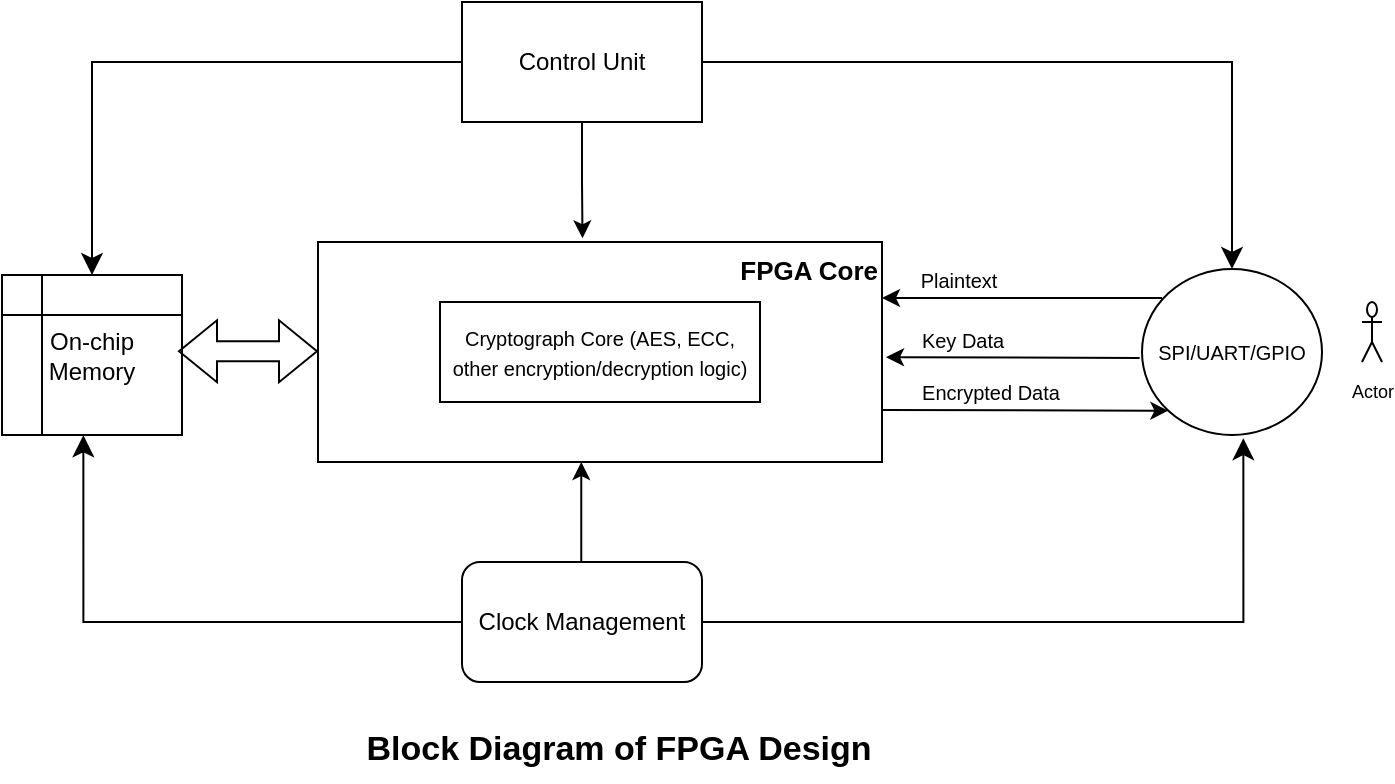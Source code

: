 <mxfile version="26.0.4">
  <diagram name="Page-1" id="yCBWj7Kohvu57Di1Gdh3">
    <mxGraphModel dx="724" dy="434" grid="1" gridSize="10" guides="1" tooltips="1" connect="1" arrows="1" fold="1" page="1" pageScale="1" pageWidth="850" pageHeight="1100" math="0" shadow="0">
      <root>
        <mxCell id="0" />
        <mxCell id="1" parent="0" />
        <mxCell id="sD6nBjYEzO7qsevkRshW-12" value="&lt;div style=&quot;text-align: center;&quot;&gt;&lt;b style=&quot;&quot;&gt;&lt;font style=&quot;font-size: 13px;&quot;&gt;FPGA Core&lt;/font&gt;&lt;/b&gt;&lt;br&gt;&lt;/div&gt;" style="rounded=0;whiteSpace=wrap;html=1;align=right;verticalAlign=top;" parent="1" vertex="1">
          <mxGeometry x="268" y="320" width="282" height="110" as="geometry" />
        </mxCell>
        <mxCell id="sD6nBjYEzO7qsevkRshW-3" value="&lt;font style=&quot;font-size: 10px;&quot;&gt;Cryptograph Core (AES, ECC, other encryption/decryption logic)&lt;/font&gt;" style="rounded=0;whiteSpace=wrap;html=1;" parent="1" vertex="1">
          <mxGeometry x="329" y="350" width="160" height="50" as="geometry" />
        </mxCell>
        <mxCell id="sD6nBjYEzO7qsevkRshW-6" value="On-chip Memory" style="shape=internalStorage;whiteSpace=wrap;html=1;backgroundOutline=1;" parent="1" vertex="1">
          <mxGeometry x="110" y="336.5" width="90" height="80" as="geometry" />
        </mxCell>
        <mxCell id="sD6nBjYEzO7qsevkRshW-7" value="&lt;font style=&quot;font-size: 10px;&quot;&gt;SPI/UART/GPIO&lt;/font&gt;" style="ellipse;whiteSpace=wrap;html=1;" parent="1" vertex="1">
          <mxGeometry x="680" y="333.5" width="90" height="83" as="geometry" />
        </mxCell>
        <mxCell id="sD6nBjYEzO7qsevkRshW-8" value="Control Unit" style="rounded=0;whiteSpace=wrap;html=1;" parent="1" vertex="1">
          <mxGeometry x="340" y="200" width="120" height="60" as="geometry" />
        </mxCell>
        <mxCell id="sD6nBjYEzO7qsevkRshW-11" value="Clock Management" style="rounded=1;whiteSpace=wrap;html=1;" parent="1" vertex="1">
          <mxGeometry x="340" y="480" width="120" height="60" as="geometry" />
        </mxCell>
        <mxCell id="sD6nBjYEzO7qsevkRshW-13" value="&lt;font style=&quot;font-size: 9px;&quot;&gt;Actor&lt;/font&gt;" style="shape=umlActor;verticalLabelPosition=bottom;verticalAlign=top;html=1;outlineConnect=0;" parent="1" vertex="1">
          <mxGeometry x="790" y="350" width="10" height="30" as="geometry" />
        </mxCell>
        <mxCell id="sD6nBjYEzO7qsevkRshW-16" value="" style="endArrow=classic;html=1;rounded=0;exitX=0.111;exitY=0.175;exitDx=0;exitDy=0;exitPerimeter=0;" parent="1" source="sD6nBjYEzO7qsevkRshW-7" edge="1">
          <mxGeometry width="50" height="50" relative="1" as="geometry">
            <mxPoint x="677" y="348" as="sourcePoint" />
            <mxPoint x="550" y="348" as="targetPoint" />
          </mxGeometry>
        </mxCell>
        <mxCell id="sD6nBjYEzO7qsevkRshW-17" value="" style="endArrow=classic;html=1;rounded=0;exitX=-0.013;exitY=0.536;exitDx=0;exitDy=0;exitPerimeter=0;" parent="1" source="sD6nBjYEzO7qsevkRshW-7" edge="1">
          <mxGeometry width="50" height="50" relative="1" as="geometry">
            <mxPoint x="677" y="378" as="sourcePoint" />
            <mxPoint x="552" y="377.58" as="targetPoint" />
          </mxGeometry>
        </mxCell>
        <mxCell id="sD6nBjYEzO7qsevkRshW-18" value="" style="endArrow=classic;html=1;rounded=0;entryX=0;entryY=1;entryDx=0;entryDy=0;" parent="1" target="sD6nBjYEzO7qsevkRshW-7" edge="1">
          <mxGeometry width="50" height="50" relative="1" as="geometry">
            <mxPoint x="550" y="404" as="sourcePoint" />
            <mxPoint x="677" y="404" as="targetPoint" />
          </mxGeometry>
        </mxCell>
        <mxCell id="sD6nBjYEzO7qsevkRshW-20" value="&lt;font style=&quot;font-size: 10px;&quot;&gt;Key Data&lt;/font&gt;" style="text;html=1;align=center;verticalAlign=middle;resizable=0;points=[];autosize=1;strokeColor=none;fillColor=none;" parent="1" vertex="1">
          <mxGeometry x="560" y="354" width="60" height="30" as="geometry" />
        </mxCell>
        <mxCell id="sD6nBjYEzO7qsevkRshW-21" value="&lt;span style=&quot;font-size: 10px;&quot;&gt;Encrypted Data&lt;/span&gt;" style="text;html=1;align=center;verticalAlign=middle;resizable=0;points=[];autosize=1;strokeColor=none;fillColor=none;" parent="1" vertex="1">
          <mxGeometry x="559" y="380" width="90" height="30" as="geometry" />
        </mxCell>
        <mxCell id="sD6nBjYEzO7qsevkRshW-24" value="" style="shape=flexArrow;endArrow=classic;startArrow=classic;html=1;rounded=0;" parent="1" edge="1">
          <mxGeometry width="100" height="100" relative="1" as="geometry">
            <mxPoint x="198" y="374.63" as="sourcePoint" />
            <mxPoint x="268" y="374.63" as="targetPoint" />
          </mxGeometry>
        </mxCell>
        <mxCell id="sD6nBjYEzO7qsevkRshW-30" style="edgeStyle=orthogonalEdgeStyle;rounded=0;orthogonalLoop=1;jettySize=auto;html=1;exitX=0.5;exitY=1;exitDx=0;exitDy=0;entryX=0.469;entryY=-0.017;entryDx=0;entryDy=0;entryPerimeter=0;" parent="1" source="sD6nBjYEzO7qsevkRshW-8" target="sD6nBjYEzO7qsevkRshW-12" edge="1">
          <mxGeometry relative="1" as="geometry" />
        </mxCell>
        <mxCell id="sD6nBjYEzO7qsevkRshW-31" value="" style="endArrow=classic;html=1;rounded=0;" parent="1" edge="1">
          <mxGeometry width="50" height="50" relative="1" as="geometry">
            <mxPoint x="399.63" y="480" as="sourcePoint" />
            <mxPoint x="399.63" y="430" as="targetPoint" />
          </mxGeometry>
        </mxCell>
        <mxCell id="sD6nBjYEzO7qsevkRshW-32" value="" style="edgeStyle=segmentEdgeStyle;endArrow=classic;html=1;curved=0;rounded=0;endSize=8;startSize=8;entryX=0.563;entryY=1.019;entryDx=0;entryDy=0;entryPerimeter=0;" parent="1" target="sD6nBjYEzO7qsevkRshW-7" edge="1">
          <mxGeometry width="50" height="50" relative="1" as="geometry">
            <mxPoint x="460" y="510" as="sourcePoint" />
            <mxPoint x="510" y="460" as="targetPoint" />
          </mxGeometry>
        </mxCell>
        <mxCell id="sD6nBjYEzO7qsevkRshW-33" value="" style="edgeStyle=segmentEdgeStyle;endArrow=classic;html=1;curved=0;rounded=0;endSize=8;startSize=8;exitX=0;exitY=0.75;exitDx=0;exitDy=0;entryX=0.452;entryY=1.002;entryDx=0;entryDy=0;entryPerimeter=0;" parent="1" source="sD6nBjYEzO7qsevkRshW-11" target="sD6nBjYEzO7qsevkRshW-6" edge="1">
          <mxGeometry width="50" height="50" relative="1" as="geometry">
            <mxPoint x="100" y="520" as="sourcePoint" />
            <mxPoint x="150" y="470" as="targetPoint" />
            <Array as="points">
              <mxPoint x="340" y="510" />
              <mxPoint x="151" y="510" />
            </Array>
          </mxGeometry>
        </mxCell>
        <mxCell id="sD6nBjYEzO7qsevkRshW-34" value="" style="edgeStyle=segmentEdgeStyle;endArrow=classic;html=1;curved=0;rounded=0;endSize=8;startSize=8;exitX=0;exitY=0.5;exitDx=0;exitDy=0;entryX=0.5;entryY=0;entryDx=0;entryDy=0;" parent="1" source="sD6nBjYEzO7qsevkRshW-8" target="sD6nBjYEzO7qsevkRshW-6" edge="1">
          <mxGeometry width="50" height="50" relative="1" as="geometry">
            <mxPoint x="230" y="220" as="sourcePoint" />
            <mxPoint x="150" y="290" as="targetPoint" />
          </mxGeometry>
        </mxCell>
        <mxCell id="sD6nBjYEzO7qsevkRshW-35" value="" style="edgeStyle=segmentEdgeStyle;endArrow=classic;html=1;curved=0;rounded=0;endSize=8;startSize=8;exitX=1;exitY=0.5;exitDx=0;exitDy=0;exitPerimeter=0;entryX=0.5;entryY=0;entryDx=0;entryDy=0;" parent="1" source="sD6nBjYEzO7qsevkRshW-8" target="sD6nBjYEzO7qsevkRshW-7" edge="1">
          <mxGeometry width="50" height="50" relative="1" as="geometry">
            <mxPoint x="480" y="200" as="sourcePoint" />
            <mxPoint x="670" y="270" as="targetPoint" />
          </mxGeometry>
        </mxCell>
        <mxCell id="sD6nBjYEzO7qsevkRshW-39" value="&lt;span style=&quot;font-size: 10px;&quot;&gt;Plaintext&lt;/span&gt;" style="text;html=1;align=center;verticalAlign=middle;resizable=0;points=[];autosize=1;strokeColor=none;fillColor=none;" parent="1" vertex="1">
          <mxGeometry x="558" y="324" width="60" height="30" as="geometry" />
        </mxCell>
        <mxCell id="j_H0XKYK_5zf21kMnVFC-1" value="&lt;div style=&quot;&quot;&gt;&lt;b style=&quot;background-color: transparent; color: light-dark(rgb(0, 0, 0), rgb(255, 255, 255));&quot;&gt;&lt;span style=&quot;line-height: 107%;&quot;&gt;&lt;font style=&quot;font-size: 17px;&quot;&gt;Block Diagram of FPGA Design&lt;/font&gt;&lt;/span&gt;&lt;/b&gt;&lt;/div&gt;" style="text;html=1;align=center;verticalAlign=middle;resizable=0;points=[];autosize=1;strokeColor=none;fillColor=none;" vertex="1" parent="1">
          <mxGeometry x="278" y="560" width="280" height="30" as="geometry" />
        </mxCell>
      </root>
    </mxGraphModel>
  </diagram>
</mxfile>
